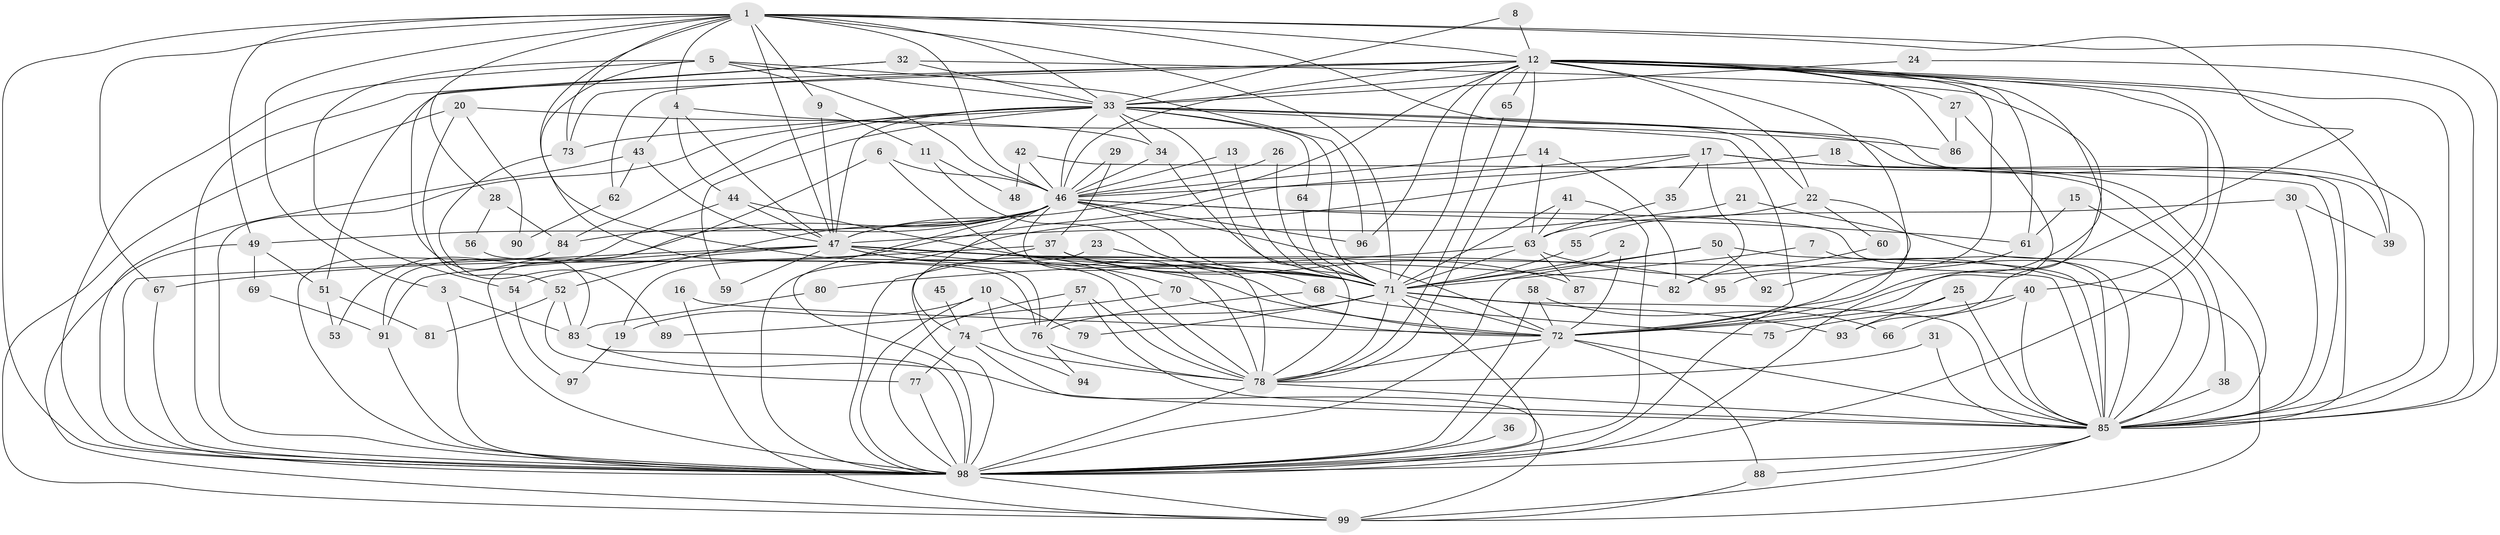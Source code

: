 // original degree distribution, {20: 0.007142857142857143, 39: 0.007142857142857143, 28: 0.007142857142857143, 29: 0.014285714285714285, 17: 0.014285714285714285, 21: 0.007142857142857143, 18: 0.007142857142857143, 24: 0.007142857142857143, 3: 0.18571428571428572, 2: 0.5571428571428572, 4: 0.09285714285714286, 6: 0.02142857142857143, 5: 0.03571428571428571, 7: 0.02142857142857143, 10: 0.007142857142857143, 8: 0.007142857142857143}
// Generated by graph-tools (version 1.1) at 2025/36/03/04/25 23:36:35]
// undirected, 99 vertices, 248 edges
graph export_dot {
  node [color=gray90,style=filled];
  1;
  2;
  3;
  4;
  5;
  6;
  7;
  8;
  9;
  10;
  11;
  12;
  13;
  14;
  15;
  16;
  17;
  18;
  19;
  20;
  21;
  22;
  23;
  24;
  25;
  26;
  27;
  28;
  29;
  30;
  31;
  32;
  33;
  34;
  35;
  36;
  37;
  38;
  39;
  40;
  41;
  42;
  43;
  44;
  45;
  46;
  47;
  48;
  49;
  50;
  51;
  52;
  53;
  54;
  55;
  56;
  57;
  58;
  59;
  60;
  61;
  62;
  63;
  64;
  65;
  66;
  67;
  68;
  69;
  70;
  71;
  72;
  73;
  74;
  75;
  76;
  77;
  78;
  79;
  80;
  81;
  82;
  83;
  84;
  85;
  86;
  87;
  88;
  89;
  90;
  91;
  92;
  93;
  94;
  95;
  96;
  97;
  98;
  99;
  1 -- 3 [weight=1.0];
  1 -- 4 [weight=1.0];
  1 -- 9 [weight=1.0];
  1 -- 12 [weight=1.0];
  1 -- 22 [weight=1.0];
  1 -- 28 [weight=1.0];
  1 -- 33 [weight=1.0];
  1 -- 46 [weight=1.0];
  1 -- 47 [weight=1.0];
  1 -- 49 [weight=1.0];
  1 -- 67 [weight=1.0];
  1 -- 71 [weight=1.0];
  1 -- 72 [weight=1.0];
  1 -- 73 [weight=1.0];
  1 -- 78 [weight=1.0];
  1 -- 85 [weight=1.0];
  1 -- 98 [weight=1.0];
  2 -- 71 [weight=1.0];
  2 -- 72 [weight=1.0];
  3 -- 83 [weight=1.0];
  3 -- 98 [weight=1.0];
  4 -- 43 [weight=1.0];
  4 -- 44 [weight=1.0];
  4 -- 47 [weight=1.0];
  4 -- 86 [weight=1.0];
  5 -- 33 [weight=1.0];
  5 -- 46 [weight=1.0];
  5 -- 54 [weight=1.0];
  5 -- 76 [weight=1.0];
  5 -- 96 [weight=1.0];
  5 -- 98 [weight=1.0];
  6 -- 46 [weight=1.0];
  6 -- 78 [weight=1.0];
  6 -- 98 [weight=1.0];
  7 -- 71 [weight=1.0];
  7 -- 85 [weight=1.0];
  8 -- 12 [weight=1.0];
  8 -- 33 [weight=1.0];
  9 -- 11 [weight=1.0];
  9 -- 47 [weight=1.0];
  10 -- 19 [weight=1.0];
  10 -- 78 [weight=2.0];
  10 -- 79 [weight=1.0];
  10 -- 98 [weight=1.0];
  11 -- 48 [weight=1.0];
  11 -- 71 [weight=1.0];
  12 -- 22 [weight=1.0];
  12 -- 27 [weight=1.0];
  12 -- 33 [weight=1.0];
  12 -- 39 [weight=1.0];
  12 -- 40 [weight=1.0];
  12 -- 46 [weight=2.0];
  12 -- 47 [weight=1.0];
  12 -- 51 [weight=1.0];
  12 -- 61 [weight=1.0];
  12 -- 62 [weight=1.0];
  12 -- 65 [weight=1.0];
  12 -- 71 [weight=1.0];
  12 -- 72 [weight=1.0];
  12 -- 73 [weight=1.0];
  12 -- 78 [weight=1.0];
  12 -- 85 [weight=1.0];
  12 -- 86 [weight=1.0];
  12 -- 92 [weight=1.0];
  12 -- 95 [weight=1.0];
  12 -- 96 [weight=1.0];
  12 -- 98 [weight=1.0];
  13 -- 46 [weight=1.0];
  13 -- 71 [weight=1.0];
  14 -- 46 [weight=1.0];
  14 -- 63 [weight=1.0];
  14 -- 82 [weight=1.0];
  15 -- 61 [weight=1.0];
  15 -- 85 [weight=1.0];
  16 -- 72 [weight=1.0];
  16 -- 99 [weight=1.0];
  17 -- 19 [weight=1.0];
  17 -- 35 [weight=1.0];
  17 -- 38 [weight=1.0];
  17 -- 82 [weight=1.0];
  17 -- 85 [weight=2.0];
  17 -- 98 [weight=1.0];
  18 -- 46 [weight=1.0];
  18 -- 85 [weight=1.0];
  19 -- 97 [weight=1.0];
  20 -- 34 [weight=1.0];
  20 -- 52 [weight=1.0];
  20 -- 90 [weight=1.0];
  20 -- 99 [weight=1.0];
  21 -- 47 [weight=1.0];
  21 -- 85 [weight=1.0];
  22 -- 55 [weight=1.0];
  22 -- 60 [weight=1.0];
  22 -- 98 [weight=1.0];
  23 -- 71 [weight=1.0];
  23 -- 98 [weight=1.0];
  24 -- 33 [weight=1.0];
  24 -- 85 [weight=1.0];
  25 -- 72 [weight=1.0];
  25 -- 85 [weight=1.0];
  25 -- 93 [weight=1.0];
  26 -- 46 [weight=1.0];
  26 -- 71 [weight=1.0];
  27 -- 86 [weight=1.0];
  27 -- 98 [weight=1.0];
  28 -- 56 [weight=1.0];
  28 -- 84 [weight=1.0];
  29 -- 37 [weight=1.0];
  29 -- 46 [weight=1.0];
  30 -- 39 [weight=1.0];
  30 -- 63 [weight=1.0];
  30 -- 85 [weight=1.0];
  31 -- 78 [weight=1.0];
  31 -- 85 [weight=1.0];
  32 -- 33 [weight=1.0];
  32 -- 83 [weight=1.0];
  32 -- 93 [weight=1.0];
  32 -- 98 [weight=1.0];
  33 -- 34 [weight=1.0];
  33 -- 39 [weight=1.0];
  33 -- 46 [weight=1.0];
  33 -- 47 [weight=1.0];
  33 -- 59 [weight=1.0];
  33 -- 64 [weight=1.0];
  33 -- 71 [weight=1.0];
  33 -- 72 [weight=1.0];
  33 -- 73 [weight=1.0];
  33 -- 78 [weight=1.0];
  33 -- 84 [weight=1.0];
  33 -- 85 [weight=1.0];
  33 -- 98 [weight=2.0];
  34 -- 46 [weight=1.0];
  34 -- 71 [weight=1.0];
  35 -- 63 [weight=1.0];
  36 -- 98 [weight=1.0];
  37 -- 67 [weight=1.0];
  37 -- 68 [weight=1.0];
  37 -- 71 [weight=1.0];
  37 -- 87 [weight=1.0];
  37 -- 98 [weight=2.0];
  38 -- 85 [weight=1.0];
  40 -- 66 [weight=1.0];
  40 -- 75 [weight=1.0];
  40 -- 85 [weight=1.0];
  41 -- 63 [weight=1.0];
  41 -- 71 [weight=1.0];
  41 -- 98 [weight=1.0];
  42 -- 46 [weight=1.0];
  42 -- 48 [weight=1.0];
  42 -- 85 [weight=1.0];
  43 -- 47 [weight=1.0];
  43 -- 62 [weight=1.0];
  43 -- 98 [weight=1.0];
  44 -- 47 [weight=1.0];
  44 -- 53 [weight=1.0];
  44 -- 72 [weight=1.0];
  45 -- 74 [weight=1.0];
  46 -- 47 [weight=2.0];
  46 -- 49 [weight=1.0];
  46 -- 52 [weight=1.0];
  46 -- 61 [weight=1.0];
  46 -- 71 [weight=1.0];
  46 -- 72 [weight=1.0];
  46 -- 74 [weight=1.0];
  46 -- 78 [weight=2.0];
  46 -- 84 [weight=1.0];
  46 -- 85 [weight=1.0];
  46 -- 91 [weight=1.0];
  46 -- 96 [weight=1.0];
  46 -- 98 [weight=2.0];
  47 -- 54 [weight=1.0];
  47 -- 59 [weight=1.0];
  47 -- 70 [weight=1.0];
  47 -- 71 [weight=1.0];
  47 -- 72 [weight=1.0];
  47 -- 78 [weight=1.0];
  47 -- 82 [weight=1.0];
  47 -- 85 [weight=1.0];
  47 -- 91 [weight=1.0];
  47 -- 95 [weight=1.0];
  47 -- 98 [weight=1.0];
  49 -- 51 [weight=1.0];
  49 -- 69 [weight=1.0];
  49 -- 99 [weight=1.0];
  50 -- 71 [weight=1.0];
  50 -- 85 [weight=1.0];
  50 -- 92 [weight=1.0];
  50 -- 98 [weight=1.0];
  51 -- 53 [weight=1.0];
  51 -- 81 [weight=1.0];
  52 -- 77 [weight=1.0];
  52 -- 81 [weight=1.0];
  52 -- 83 [weight=1.0];
  54 -- 97 [weight=1.0];
  55 -- 71 [weight=1.0];
  56 -- 76 [weight=1.0];
  57 -- 76 [weight=1.0];
  57 -- 78 [weight=1.0];
  57 -- 85 [weight=1.0];
  57 -- 98 [weight=1.0];
  58 -- 66 [weight=1.0];
  58 -- 72 [weight=1.0];
  58 -- 98 [weight=1.0];
  60 -- 82 [weight=1.0];
  61 -- 72 [weight=1.0];
  62 -- 90 [weight=1.0];
  63 -- 71 [weight=2.0];
  63 -- 80 [weight=1.0];
  63 -- 87 [weight=1.0];
  63 -- 99 [weight=1.0];
  64 -- 71 [weight=1.0];
  65 -- 78 [weight=1.0];
  67 -- 98 [weight=1.0];
  68 -- 75 [weight=1.0];
  68 -- 76 [weight=1.0];
  69 -- 91 [weight=1.0];
  70 -- 72 [weight=1.0];
  70 -- 89 [weight=1.0];
  71 -- 72 [weight=1.0];
  71 -- 74 [weight=1.0];
  71 -- 78 [weight=1.0];
  71 -- 79 [weight=1.0];
  71 -- 85 [weight=1.0];
  71 -- 93 [weight=1.0];
  71 -- 98 [weight=2.0];
  72 -- 78 [weight=1.0];
  72 -- 85 [weight=1.0];
  72 -- 88 [weight=1.0];
  72 -- 98 [weight=2.0];
  73 -- 89 [weight=1.0];
  74 -- 77 [weight=1.0];
  74 -- 94 [weight=1.0];
  74 -- 99 [weight=1.0];
  76 -- 78 [weight=1.0];
  76 -- 94 [weight=1.0];
  77 -- 98 [weight=1.0];
  78 -- 85 [weight=1.0];
  78 -- 98 [weight=1.0];
  80 -- 83 [weight=1.0];
  83 -- 85 [weight=1.0];
  83 -- 98 [weight=1.0];
  84 -- 98 [weight=1.0];
  85 -- 88 [weight=1.0];
  85 -- 98 [weight=3.0];
  85 -- 99 [weight=1.0];
  88 -- 99 [weight=1.0];
  91 -- 98 [weight=1.0];
  98 -- 99 [weight=1.0];
}
